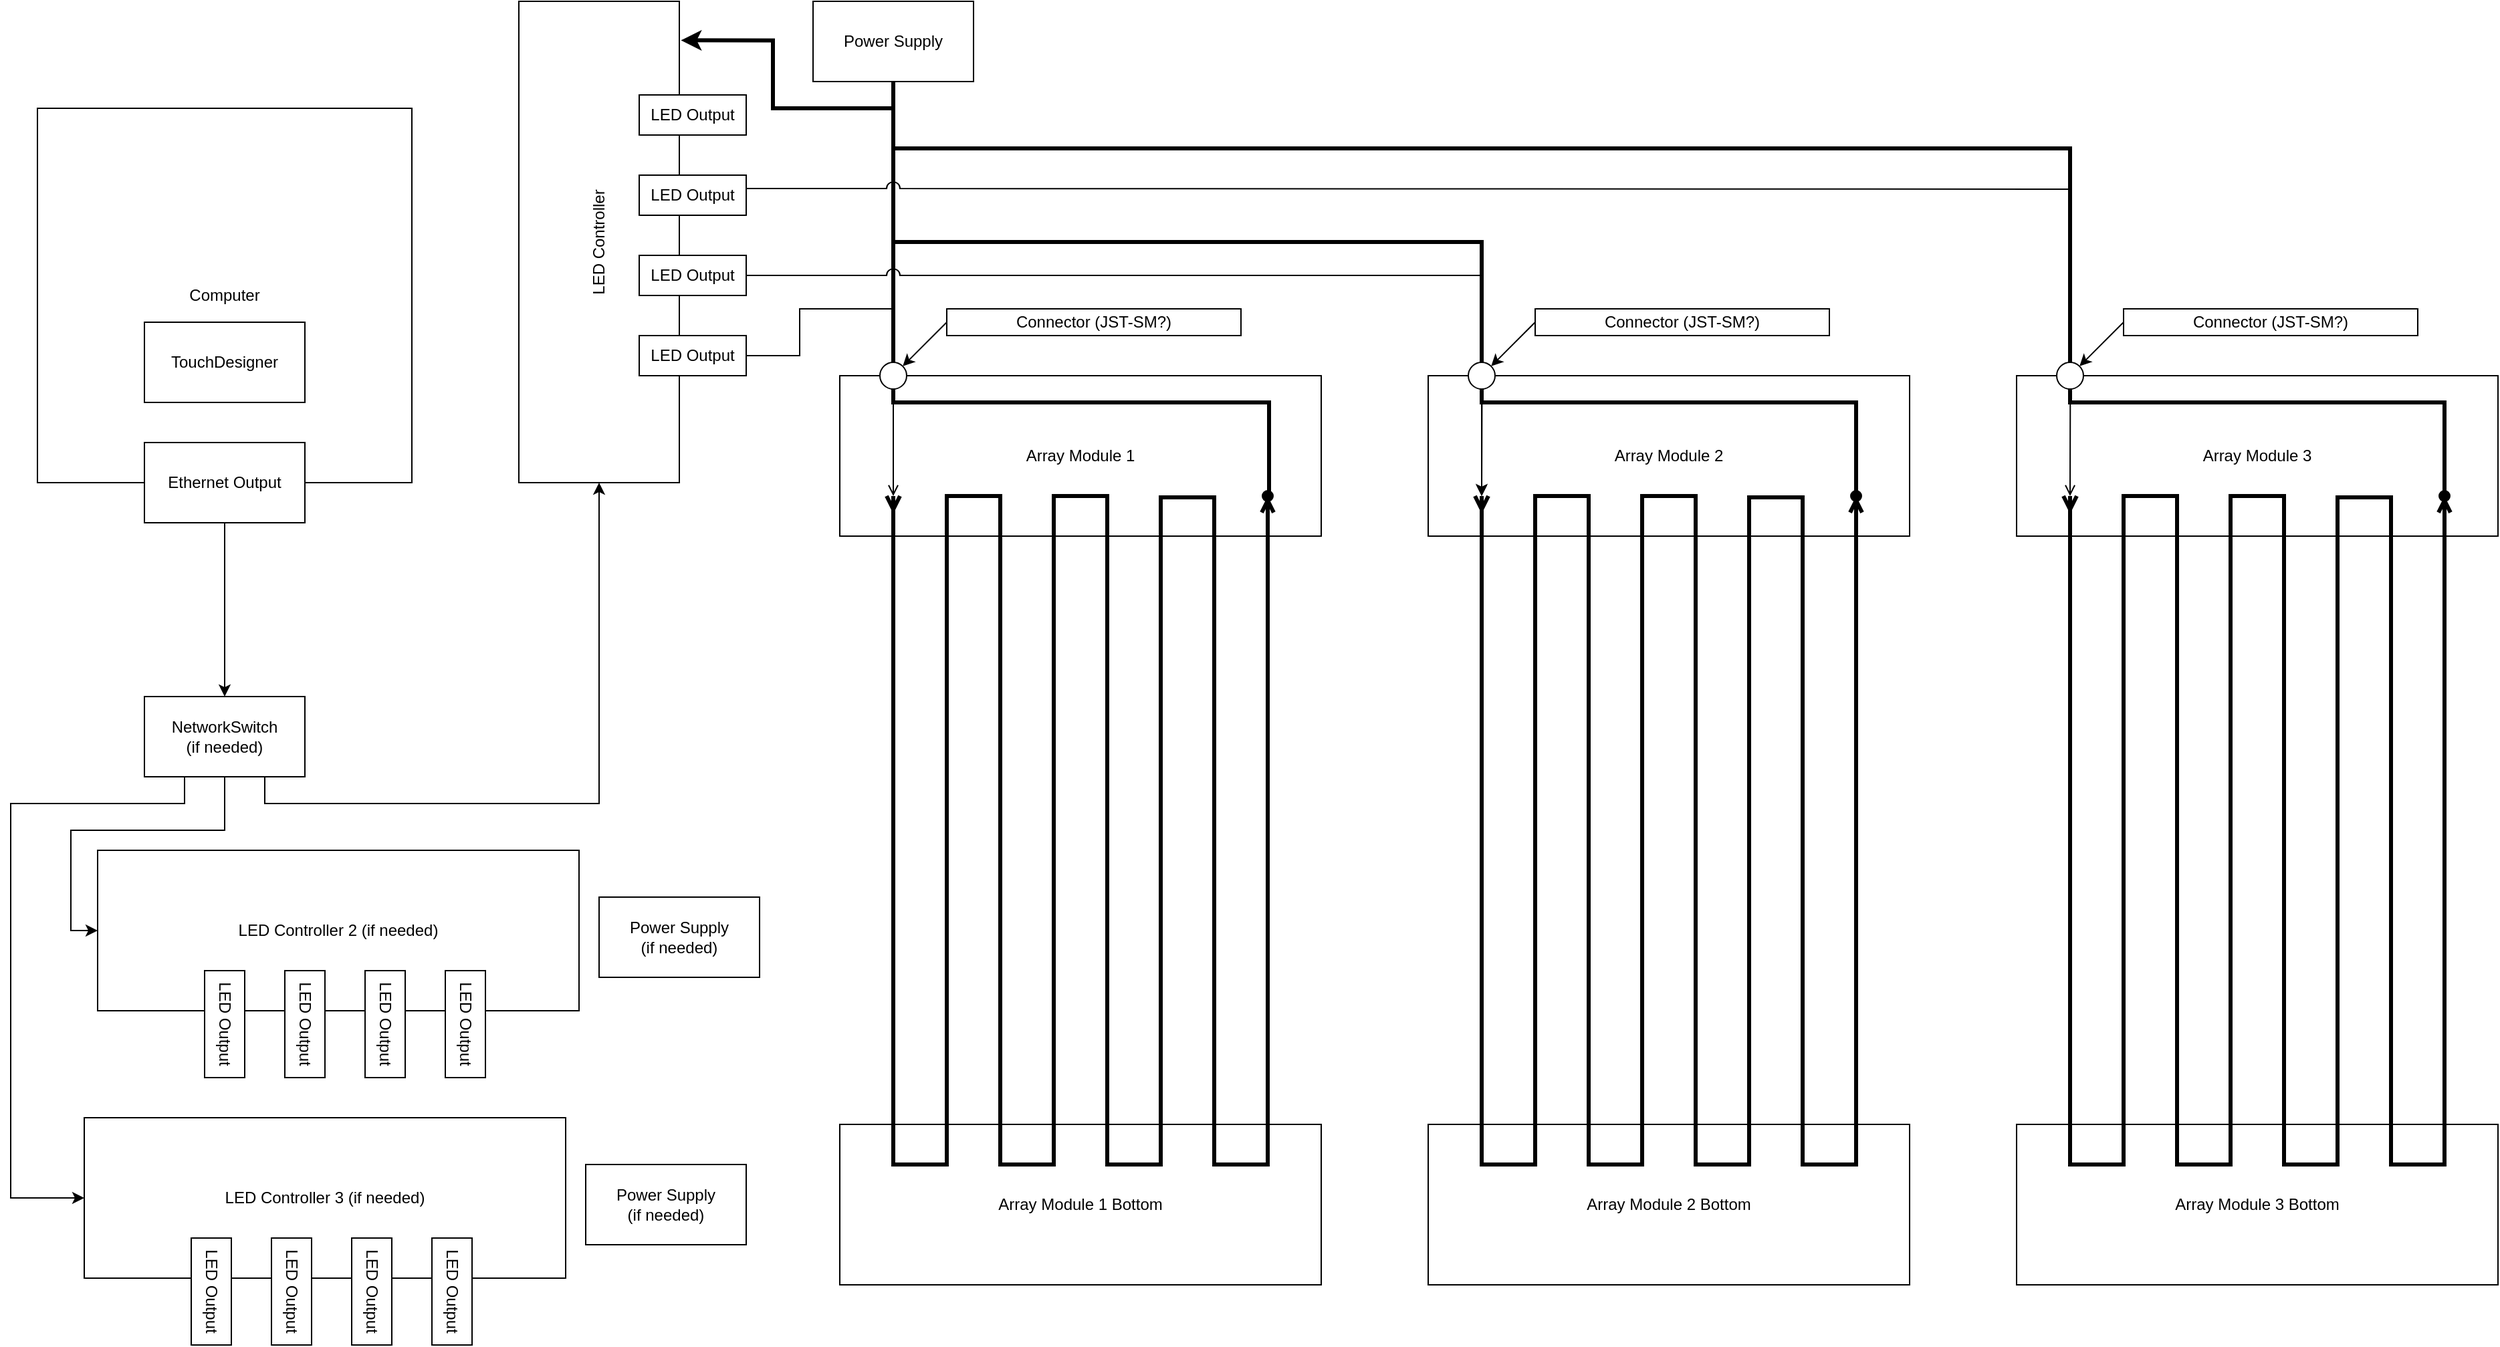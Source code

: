 <mxfile version="24.1.0" type="device">
  <diagram name="Page-1" id="QWqseuU7MH4Y3LG7cKS5">
    <mxGraphModel dx="2133" dy="1319" grid="1" gridSize="10" guides="0" tooltips="1" connect="1" arrows="0" fold="1" page="1" pageScale="1" pageWidth="1920" pageHeight="1080" math="0" shadow="0">
      <root>
        <mxCell id="0" />
        <mxCell id="1" parent="0" />
        <mxCell id="_PXtDRyjtpgS-hIzTvyO-16" value="Array Module 2" style="whiteSpace=wrap;html=1;connectable=0;allowArrows=0;" vertex="1" parent="1">
          <mxGeometry x="1080" y="320" width="360" height="120" as="geometry" />
        </mxCell>
        <mxCell id="_PXtDRyjtpgS-hIzTvyO-7" value="Array Module 1 Bottom" style="whiteSpace=wrap;html=1;connectable=0;allowArrows=0;" vertex="1" parent="1">
          <mxGeometry x="640" y="880" width="360" height="120" as="geometry" />
        </mxCell>
        <mxCell id="_PXtDRyjtpgS-hIzTvyO-1" value="Computer" style="whiteSpace=wrap;html=1;align=center;verticalAlign=middle;spacing=8;" vertex="1" parent="1">
          <mxGeometry x="40" y="120" width="280" height="280" as="geometry" />
        </mxCell>
        <mxCell id="_PXtDRyjtpgS-hIzTvyO-2" value="TouchDesigner" style="whiteSpace=wrap;html=1;" vertex="1" parent="1">
          <mxGeometry x="120" y="280" width="120" height="60" as="geometry" />
        </mxCell>
        <mxCell id="_PXtDRyjtpgS-hIzTvyO-39" style="edgeStyle=orthogonalEdgeStyle;rounded=0;orthogonalLoop=1;jettySize=auto;html=1;exitX=0.5;exitY=1;exitDx=0;exitDy=0;entryX=0.5;entryY=0;entryDx=0;entryDy=0;" edge="1" parent="1" source="_PXtDRyjtpgS-hIzTvyO-3" target="_PXtDRyjtpgS-hIzTvyO-4">
          <mxGeometry relative="1" as="geometry" />
        </mxCell>
        <mxCell id="_PXtDRyjtpgS-hIzTvyO-3" value="Ethernet Output" style="whiteSpace=wrap;html=1;" vertex="1" parent="1">
          <mxGeometry x="120" y="370" width="120" height="60" as="geometry" />
        </mxCell>
        <mxCell id="_PXtDRyjtpgS-hIzTvyO-40" style="edgeStyle=orthogonalEdgeStyle;rounded=0;orthogonalLoop=1;jettySize=auto;html=1;exitX=0.75;exitY=1;exitDx=0;exitDy=0;entryX=0.5;entryY=1;entryDx=0;entryDy=0;" edge="1" parent="1" source="_PXtDRyjtpgS-hIzTvyO-4" target="_PXtDRyjtpgS-hIzTvyO-8">
          <mxGeometry relative="1" as="geometry" />
        </mxCell>
        <mxCell id="_PXtDRyjtpgS-hIzTvyO-54" style="edgeStyle=orthogonalEdgeStyle;rounded=0;orthogonalLoop=1;jettySize=auto;html=1;exitX=0.25;exitY=1;exitDx=0;exitDy=0;entryX=0.5;entryY=1;entryDx=0;entryDy=0;" edge="1" parent="1" source="_PXtDRyjtpgS-hIzTvyO-4" target="_PXtDRyjtpgS-hIzTvyO-49">
          <mxGeometry relative="1" as="geometry">
            <Array as="points">
              <mxPoint x="150" y="640" />
              <mxPoint x="20" y="640" />
              <mxPoint x="20" y="935" />
            </Array>
          </mxGeometry>
        </mxCell>
        <mxCell id="_PXtDRyjtpgS-hIzTvyO-55" style="edgeStyle=orthogonalEdgeStyle;rounded=0;orthogonalLoop=1;jettySize=auto;html=1;exitX=0.5;exitY=1;exitDx=0;exitDy=0;entryX=0.5;entryY=1;entryDx=0;entryDy=0;" edge="1" parent="1" source="_PXtDRyjtpgS-hIzTvyO-4" target="_PXtDRyjtpgS-hIzTvyO-42">
          <mxGeometry relative="1" as="geometry">
            <Array as="points">
              <mxPoint x="180" y="660" />
              <mxPoint x="65" y="660" />
              <mxPoint x="65" y="735" />
            </Array>
          </mxGeometry>
        </mxCell>
        <mxCell id="_PXtDRyjtpgS-hIzTvyO-4" value="NetworkSwitch&lt;div&gt;(if needed)&lt;/div&gt;" style="whiteSpace=wrap;html=1;" vertex="1" parent="1">
          <mxGeometry x="120" y="560" width="120" height="60" as="geometry" />
        </mxCell>
        <mxCell id="_PXtDRyjtpgS-hIzTvyO-5" value="Array Module 1" style="whiteSpace=wrap;html=1;connectable=0;allowArrows=0;" vertex="1" parent="1">
          <mxGeometry x="640" y="320" width="360" height="120" as="geometry" />
        </mxCell>
        <mxCell id="_PXtDRyjtpgS-hIzTvyO-6" value="" style="edgeStyle=none;orthogonalLoop=1;jettySize=auto;html=1;rounded=0;endArrow=open;endFill=0;strokeWidth=3;flowAnimation=0;flowAnimationDirection=normal;startArrow=ERmany;startFill=0;" edge="1" parent="1">
          <mxGeometry width="100" relative="1" as="geometry">
            <mxPoint x="680" y="410" as="sourcePoint" />
            <mxPoint x="960" y="410" as="targetPoint" />
            <Array as="points">
              <mxPoint x="680" y="910" />
              <mxPoint x="720" y="910" />
              <mxPoint x="720" y="410" />
              <mxPoint x="760" y="410" />
              <mxPoint x="760" y="910" />
              <mxPoint x="800" y="910" />
              <mxPoint x="800" y="410" />
              <mxPoint x="840" y="410" />
              <mxPoint x="840" y="910" />
              <mxPoint x="880" y="910" />
              <mxPoint x="880" y="411" />
              <mxPoint x="920" y="411" />
              <mxPoint x="920" y="910" />
              <mxPoint x="960" y="910" />
            </Array>
          </mxGeometry>
        </mxCell>
        <mxCell id="_PXtDRyjtpgS-hIzTvyO-8" value="LED Controller" style="whiteSpace=wrap;html=1;horizontal=0;" vertex="1" parent="1">
          <mxGeometry x="400" y="40" width="120" height="360" as="geometry" />
        </mxCell>
        <mxCell id="_PXtDRyjtpgS-hIzTvyO-10" style="edgeStyle=orthogonalEdgeStyle;rounded=0;orthogonalLoop=1;jettySize=auto;html=1;exitX=1;exitY=0.5;exitDx=0;exitDy=0;strokeWidth=1;endArrow=open;endFill=0;" edge="1" parent="1" source="_PXtDRyjtpgS-hIzTvyO-9">
          <mxGeometry relative="1" as="geometry">
            <mxPoint x="680" y="410" as="targetPoint" />
            <Array as="points">
              <mxPoint x="610" y="305" />
              <mxPoint x="610" y="270" />
              <mxPoint x="680" y="270" />
            </Array>
          </mxGeometry>
        </mxCell>
        <mxCell id="_PXtDRyjtpgS-hIzTvyO-9" value="LED Output" style="whiteSpace=wrap;html=1;" vertex="1" parent="1">
          <mxGeometry x="490" y="290" width="80" height="30" as="geometry" />
        </mxCell>
        <mxCell id="_PXtDRyjtpgS-hIzTvyO-12" style="edgeStyle=orthogonalEdgeStyle;rounded=0;orthogonalLoop=1;jettySize=auto;html=1;exitX=0.5;exitY=1;exitDx=0;exitDy=0;entryX=1.01;entryY=0.081;entryDx=0;entryDy=0;strokeWidth=3;entryPerimeter=0;" edge="1" parent="1" source="_PXtDRyjtpgS-hIzTvyO-11" target="_PXtDRyjtpgS-hIzTvyO-8">
          <mxGeometry relative="1" as="geometry">
            <Array as="points">
              <mxPoint x="680" y="120" />
              <mxPoint x="590" y="120" />
              <mxPoint x="590" y="69" />
            </Array>
          </mxGeometry>
        </mxCell>
        <mxCell id="_PXtDRyjtpgS-hIzTvyO-14" style="edgeStyle=orthogonalEdgeStyle;rounded=0;orthogonalLoop=1;jettySize=auto;html=1;exitX=0.5;exitY=1;exitDx=0;exitDy=0;endArrow=oval;endFill=1;strokeWidth=3;" edge="1" parent="1" source="_PXtDRyjtpgS-hIzTvyO-11">
          <mxGeometry relative="1" as="geometry">
            <mxPoint x="960" y="410" as="targetPoint" />
            <Array as="points">
              <mxPoint x="680" y="340" />
              <mxPoint x="961" y="340" />
              <mxPoint x="961" y="410" />
            </Array>
          </mxGeometry>
        </mxCell>
        <mxCell id="_PXtDRyjtpgS-hIzTvyO-18" style="edgeStyle=orthogonalEdgeStyle;rounded=0;orthogonalLoop=1;jettySize=auto;html=1;exitX=0.5;exitY=1;exitDx=0;exitDy=0;" edge="1" parent="1" source="_PXtDRyjtpgS-hIzTvyO-11">
          <mxGeometry relative="1" as="geometry">
            <mxPoint x="1120" y="410" as="targetPoint" />
            <Array as="points">
              <mxPoint x="680" y="220" />
              <mxPoint x="1120" y="220" />
            </Array>
          </mxGeometry>
        </mxCell>
        <mxCell id="_PXtDRyjtpgS-hIzTvyO-11" value="Power Supply" style="whiteSpace=wrap;html=1;" vertex="1" parent="1">
          <mxGeometry x="620" y="40" width="120" height="60" as="geometry" />
        </mxCell>
        <mxCell id="_PXtDRyjtpgS-hIzTvyO-15" value="Array Module 2 Bottom" style="whiteSpace=wrap;html=1;connectable=0;allowArrows=0;" vertex="1" parent="1">
          <mxGeometry x="1080" y="880" width="360" height="120" as="geometry" />
        </mxCell>
        <mxCell id="_PXtDRyjtpgS-hIzTvyO-17" value="" style="edgeStyle=none;orthogonalLoop=1;jettySize=auto;html=1;rounded=0;endArrow=open;endFill=0;strokeWidth=3;flowAnimation=0;flowAnimationDirection=normal;startArrow=ERmany;startFill=0;" edge="1" parent="1">
          <mxGeometry width="100" relative="1" as="geometry">
            <mxPoint x="1120" y="410" as="sourcePoint" />
            <mxPoint x="1400" y="410" as="targetPoint" />
            <Array as="points">
              <mxPoint x="1120" y="910" />
              <mxPoint x="1160" y="910" />
              <mxPoint x="1160" y="410" />
              <mxPoint x="1200" y="410" />
              <mxPoint x="1200" y="910" />
              <mxPoint x="1240" y="910" />
              <mxPoint x="1240" y="410" />
              <mxPoint x="1280" y="410" />
              <mxPoint x="1280" y="910" />
              <mxPoint x="1320" y="910" />
              <mxPoint x="1320" y="411" />
              <mxPoint x="1360" y="411" />
              <mxPoint x="1360" y="910" />
              <mxPoint x="1400" y="910" />
            </Array>
          </mxGeometry>
        </mxCell>
        <mxCell id="_PXtDRyjtpgS-hIzTvyO-21" style="edgeStyle=orthogonalEdgeStyle;rounded=0;orthogonalLoop=1;jettySize=auto;html=1;exitX=1;exitY=0.5;exitDx=0;exitDy=0;jumpStyle=arc;jumpSize=10;strokeWidth=1;endArrow=open;endFill=0;" edge="1" parent="1" source="_PXtDRyjtpgS-hIzTvyO-20">
          <mxGeometry relative="1" as="geometry">
            <mxPoint x="1120" y="410" as="targetPoint" />
          </mxGeometry>
        </mxCell>
        <mxCell id="_PXtDRyjtpgS-hIzTvyO-20" value="LED Output" style="whiteSpace=wrap;html=1;" vertex="1" parent="1">
          <mxGeometry x="490" y="230" width="80" height="30" as="geometry" />
        </mxCell>
        <mxCell id="_PXtDRyjtpgS-hIzTvyO-22" value="Array Module 3" style="whiteSpace=wrap;html=1;connectable=0;allowArrows=0;" vertex="1" parent="1">
          <mxGeometry x="1520" y="320" width="360" height="120" as="geometry" />
        </mxCell>
        <mxCell id="_PXtDRyjtpgS-hIzTvyO-23" value="Array Module 3 Bottom" style="whiteSpace=wrap;html=1;connectable=0;allowArrows=0;" vertex="1" parent="1">
          <mxGeometry x="1520" y="880" width="360" height="120" as="geometry" />
        </mxCell>
        <mxCell id="_PXtDRyjtpgS-hIzTvyO-24" value="" style="edgeStyle=none;orthogonalLoop=1;jettySize=auto;html=1;rounded=0;endArrow=open;endFill=0;strokeWidth=3;flowAnimation=0;flowAnimationDirection=normal;startArrow=ERmany;startFill=0;" edge="1" parent="1">
          <mxGeometry width="100" relative="1" as="geometry">
            <mxPoint x="1560" y="410" as="sourcePoint" />
            <mxPoint x="1840" y="410" as="targetPoint" />
            <Array as="points">
              <mxPoint x="1560" y="910" />
              <mxPoint x="1600" y="910" />
              <mxPoint x="1600" y="410" />
              <mxPoint x="1640" y="410" />
              <mxPoint x="1640" y="910" />
              <mxPoint x="1680" y="910" />
              <mxPoint x="1680" y="410" />
              <mxPoint x="1720" y="410" />
              <mxPoint x="1720" y="910" />
              <mxPoint x="1760" y="910" />
              <mxPoint x="1760" y="411" />
              <mxPoint x="1800" y="411" />
              <mxPoint x="1800" y="910" />
              <mxPoint x="1840" y="910" />
            </Array>
          </mxGeometry>
        </mxCell>
        <mxCell id="_PXtDRyjtpgS-hIzTvyO-19" style="edgeStyle=orthogonalEdgeStyle;rounded=0;orthogonalLoop=1;jettySize=auto;html=1;exitX=0.5;exitY=1;exitDx=0;exitDy=0;endArrow=oval;endFill=1;strokeWidth=3;" edge="1" parent="1" source="_PXtDRyjtpgS-hIzTvyO-11">
          <mxGeometry relative="1" as="geometry">
            <mxPoint x="1400" y="410" as="targetPoint" />
            <Array as="points">
              <mxPoint x="680" y="220" />
              <mxPoint x="1120" y="220" />
              <mxPoint x="1120" y="340" />
              <mxPoint x="1400" y="340" />
            </Array>
          </mxGeometry>
        </mxCell>
        <mxCell id="_PXtDRyjtpgS-hIzTvyO-25" value="LED Output" style="whiteSpace=wrap;html=1;" vertex="1" parent="1">
          <mxGeometry x="490" y="170" width="80" height="30" as="geometry" />
        </mxCell>
        <mxCell id="_PXtDRyjtpgS-hIzTvyO-26" style="edgeStyle=orthogonalEdgeStyle;rounded=0;orthogonalLoop=1;jettySize=auto;html=1;exitX=1;exitY=0.5;exitDx=0;exitDy=0;jumpStyle=arc;jumpSize=10;strokeWidth=1;endArrow=open;endFill=0;" edge="1" parent="1">
          <mxGeometry relative="1" as="geometry">
            <mxPoint x="1560" y="410" as="targetPoint" />
            <mxPoint x="570" y="180" as="sourcePoint" />
          </mxGeometry>
        </mxCell>
        <mxCell id="_PXtDRyjtpgS-hIzTvyO-27" style="edgeStyle=orthogonalEdgeStyle;rounded=0;orthogonalLoop=1;jettySize=auto;html=1;exitX=0.5;exitY=1;exitDx=0;exitDy=0;endArrow=oval;endFill=1;strokeWidth=3;" edge="1" parent="1">
          <mxGeometry relative="1" as="geometry">
            <mxPoint x="1840" y="410" as="targetPoint" />
            <mxPoint x="680" y="100" as="sourcePoint" />
            <Array as="points">
              <mxPoint x="680" y="150" />
              <mxPoint x="1560" y="150" />
              <mxPoint x="1560" y="340" />
              <mxPoint x="1840" y="340" />
            </Array>
          </mxGeometry>
        </mxCell>
        <mxCell id="_PXtDRyjtpgS-hIzTvyO-28" value="" style="ellipse;whiteSpace=wrap;html=1;" vertex="1" parent="1">
          <mxGeometry x="1110" y="310" width="20" height="20" as="geometry" />
        </mxCell>
        <mxCell id="_PXtDRyjtpgS-hIzTvyO-31" style="rounded=0;orthogonalLoop=1;jettySize=auto;html=1;exitX=0;exitY=0.5;exitDx=0;exitDy=0;" edge="1" parent="1" source="_PXtDRyjtpgS-hIzTvyO-29" target="_PXtDRyjtpgS-hIzTvyO-28">
          <mxGeometry relative="1" as="geometry" />
        </mxCell>
        <mxCell id="_PXtDRyjtpgS-hIzTvyO-29" value="Connector (JST-SM?)" style="whiteSpace=wrap;html=1;" vertex="1" parent="1">
          <mxGeometry x="1160" y="270" width="220" height="20" as="geometry" />
        </mxCell>
        <mxCell id="_PXtDRyjtpgS-hIzTvyO-33" value="" style="ellipse;whiteSpace=wrap;html=1;" vertex="1" parent="1">
          <mxGeometry x="670" y="310" width="20" height="20" as="geometry" />
        </mxCell>
        <mxCell id="_PXtDRyjtpgS-hIzTvyO-34" style="rounded=0;orthogonalLoop=1;jettySize=auto;html=1;exitX=0;exitY=0.5;exitDx=0;exitDy=0;" edge="1" source="_PXtDRyjtpgS-hIzTvyO-35" target="_PXtDRyjtpgS-hIzTvyO-33" parent="1">
          <mxGeometry relative="1" as="geometry" />
        </mxCell>
        <mxCell id="_PXtDRyjtpgS-hIzTvyO-35" value="Connector (JST-SM?)" style="whiteSpace=wrap;html=1;" vertex="1" parent="1">
          <mxGeometry x="720" y="270" width="220" height="20" as="geometry" />
        </mxCell>
        <mxCell id="_PXtDRyjtpgS-hIzTvyO-36" value="" style="ellipse;whiteSpace=wrap;html=1;" vertex="1" parent="1">
          <mxGeometry x="1550" y="310" width="20" height="20" as="geometry" />
        </mxCell>
        <mxCell id="_PXtDRyjtpgS-hIzTvyO-38" style="rounded=0;orthogonalLoop=1;jettySize=auto;html=1;exitX=0;exitY=0.5;exitDx=0;exitDy=0;" edge="1" parent="1" source="_PXtDRyjtpgS-hIzTvyO-37" target="_PXtDRyjtpgS-hIzTvyO-36">
          <mxGeometry relative="1" as="geometry" />
        </mxCell>
        <mxCell id="_PXtDRyjtpgS-hIzTvyO-37" value="Connector (JST-SM?)" style="whiteSpace=wrap;html=1;" vertex="1" parent="1">
          <mxGeometry x="1600" y="270" width="220" height="20" as="geometry" />
        </mxCell>
        <mxCell id="_PXtDRyjtpgS-hIzTvyO-41" value="LED Output" style="whiteSpace=wrap;html=1;" vertex="1" parent="1">
          <mxGeometry x="490" y="110" width="80" height="30" as="geometry" />
        </mxCell>
        <mxCell id="_PXtDRyjtpgS-hIzTvyO-47" value="" style="group;rotation=90;" vertex="1" connectable="0" parent="1">
          <mxGeometry x="180" y="580" width="170" height="360" as="geometry" />
        </mxCell>
        <mxCell id="_PXtDRyjtpgS-hIzTvyO-42" value="LED Controller 2 (if needed)" style="whiteSpace=wrap;html=1;horizontal=0;rotation=90;" vertex="1" parent="_PXtDRyjtpgS-hIzTvyO-47">
          <mxGeometry x="25" y="-25" width="120" height="360" as="geometry" />
        </mxCell>
        <mxCell id="_PXtDRyjtpgS-hIzTvyO-43" value="LED Output" style="whiteSpace=wrap;html=1;rotation=90;" vertex="1" parent="_PXtDRyjtpgS-hIzTvyO-47">
          <mxGeometry x="-40" y="210" width="80" height="30" as="geometry" />
        </mxCell>
        <mxCell id="_PXtDRyjtpgS-hIzTvyO-44" value="LED Output" style="whiteSpace=wrap;html=1;rotation=90;" vertex="1" parent="_PXtDRyjtpgS-hIzTvyO-47">
          <mxGeometry x="20" y="210" width="80" height="30" as="geometry" />
        </mxCell>
        <mxCell id="_PXtDRyjtpgS-hIzTvyO-45" value="LED Output" style="whiteSpace=wrap;html=1;rotation=90;" vertex="1" parent="_PXtDRyjtpgS-hIzTvyO-47">
          <mxGeometry x="80" y="210" width="80" height="30" as="geometry" />
        </mxCell>
        <mxCell id="_PXtDRyjtpgS-hIzTvyO-46" value="LED Output" style="whiteSpace=wrap;html=1;rotation=90;" vertex="1" parent="_PXtDRyjtpgS-hIzTvyO-47">
          <mxGeometry x="140" y="210" width="80" height="30" as="geometry" />
        </mxCell>
        <mxCell id="_PXtDRyjtpgS-hIzTvyO-48" value="" style="group;rotation=90;" vertex="1" connectable="0" parent="1">
          <mxGeometry x="170" y="780" width="170" height="360" as="geometry" />
        </mxCell>
        <mxCell id="_PXtDRyjtpgS-hIzTvyO-49" value="LED Controller 3 (if needed)" style="whiteSpace=wrap;html=1;horizontal=0;rotation=90;" vertex="1" parent="_PXtDRyjtpgS-hIzTvyO-48">
          <mxGeometry x="25" y="-25" width="120" height="360" as="geometry" />
        </mxCell>
        <mxCell id="_PXtDRyjtpgS-hIzTvyO-50" value="LED Output" style="whiteSpace=wrap;html=1;rotation=90;" vertex="1" parent="_PXtDRyjtpgS-hIzTvyO-48">
          <mxGeometry x="-40" y="210" width="80" height="30" as="geometry" />
        </mxCell>
        <mxCell id="_PXtDRyjtpgS-hIzTvyO-51" value="LED Output" style="whiteSpace=wrap;html=1;rotation=90;" vertex="1" parent="_PXtDRyjtpgS-hIzTvyO-48">
          <mxGeometry x="20" y="210" width="80" height="30" as="geometry" />
        </mxCell>
        <mxCell id="_PXtDRyjtpgS-hIzTvyO-52" value="LED Output" style="whiteSpace=wrap;html=1;rotation=90;" vertex="1" parent="_PXtDRyjtpgS-hIzTvyO-48">
          <mxGeometry x="80" y="210" width="80" height="30" as="geometry" />
        </mxCell>
        <mxCell id="_PXtDRyjtpgS-hIzTvyO-53" value="LED Output" style="whiteSpace=wrap;html=1;rotation=90;" vertex="1" parent="_PXtDRyjtpgS-hIzTvyO-48">
          <mxGeometry x="140" y="210" width="80" height="30" as="geometry" />
        </mxCell>
        <mxCell id="_PXtDRyjtpgS-hIzTvyO-56" value="Power Supply&lt;div&gt;(if needed)&lt;/div&gt;" style="whiteSpace=wrap;html=1;" vertex="1" parent="1">
          <mxGeometry x="460" y="710" width="120" height="60" as="geometry" />
        </mxCell>
        <mxCell id="_PXtDRyjtpgS-hIzTvyO-57" value="Power Supply&lt;div&gt;(if needed)&lt;/div&gt;" style="whiteSpace=wrap;html=1;" vertex="1" parent="1">
          <mxGeometry x="450" y="910" width="120" height="60" as="geometry" />
        </mxCell>
      </root>
    </mxGraphModel>
  </diagram>
</mxfile>
